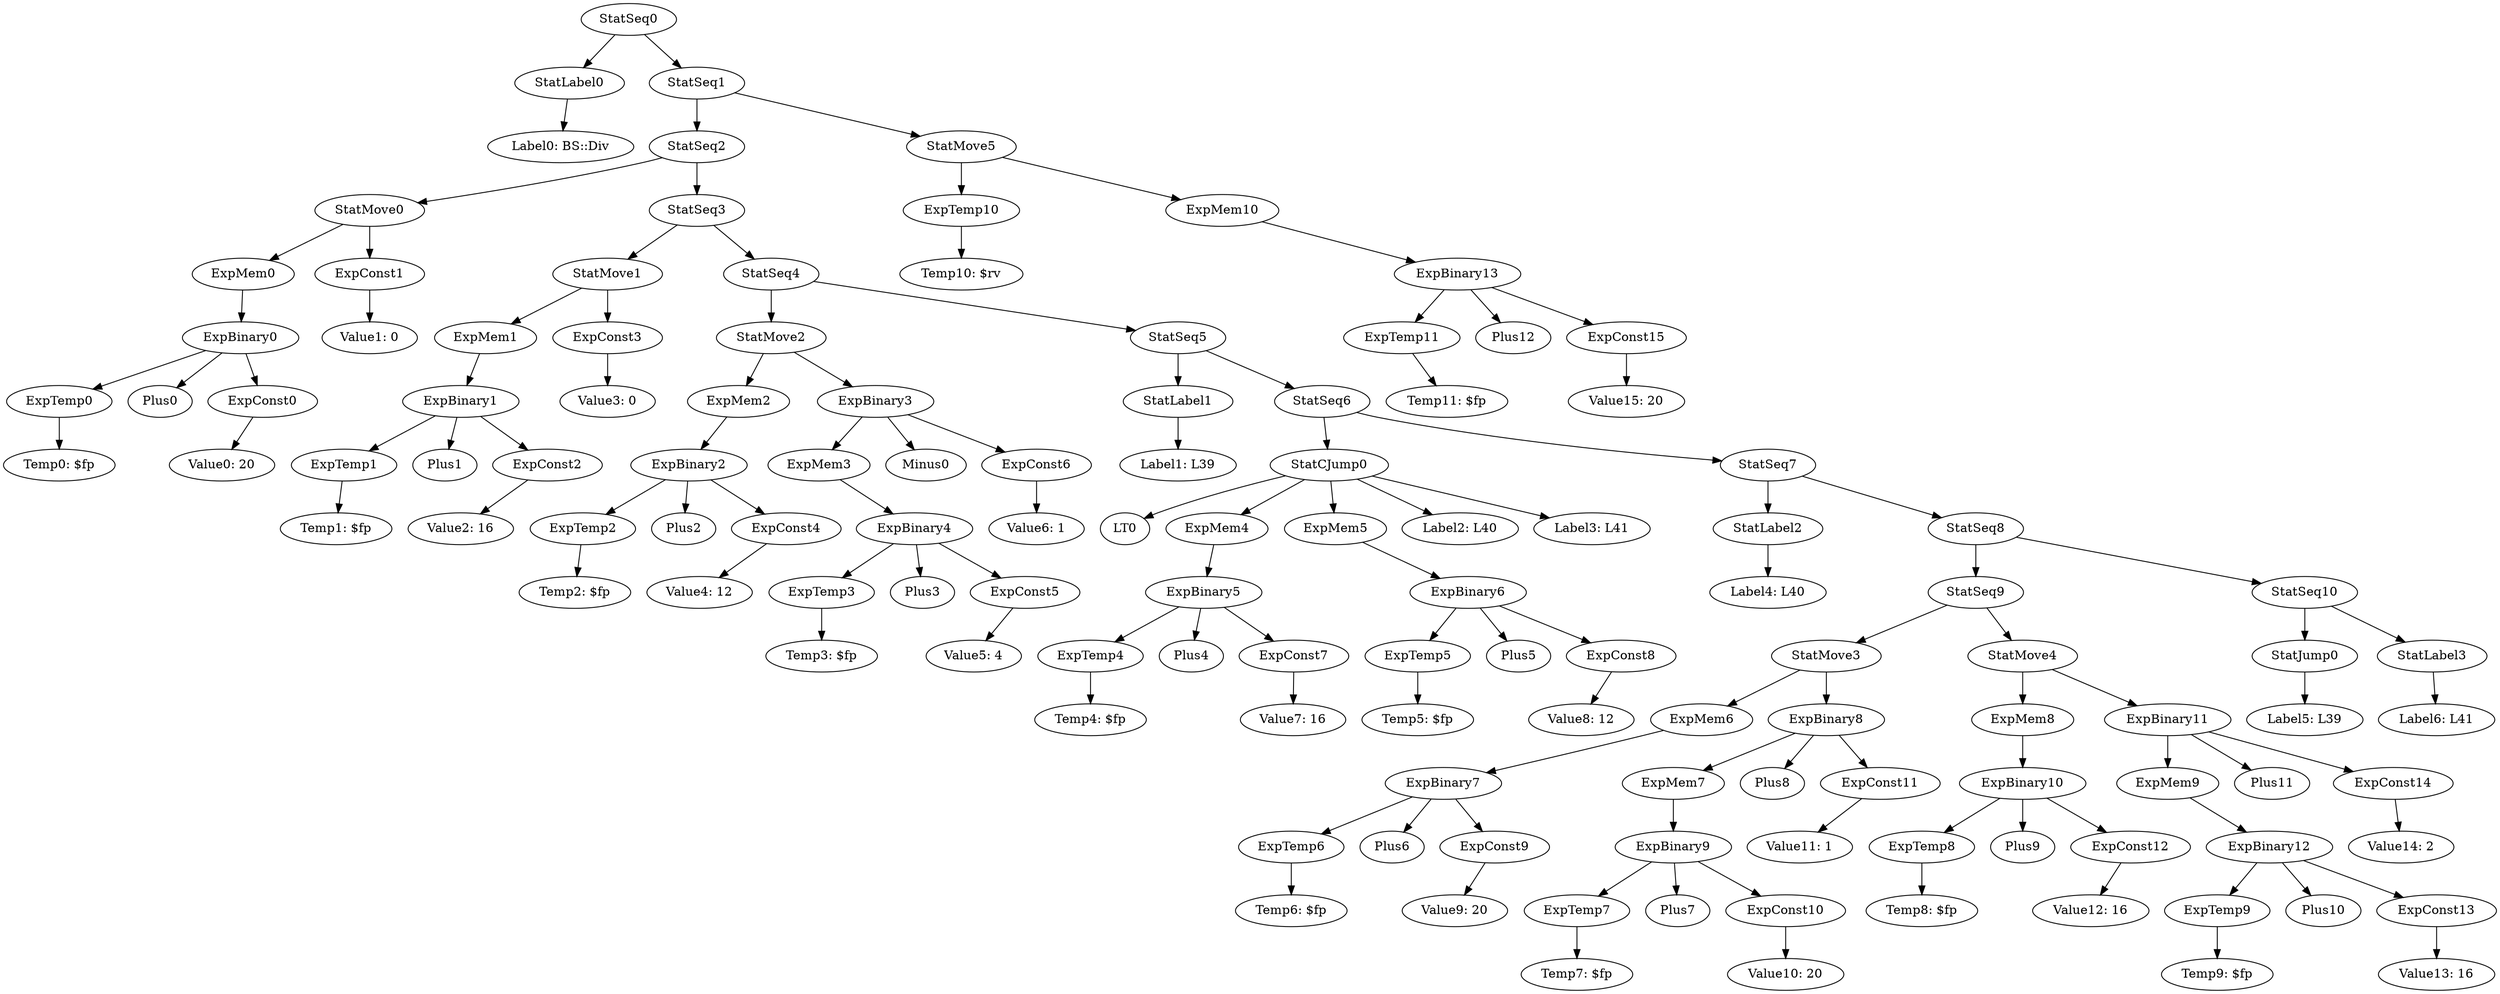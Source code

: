 digraph {
	ordering = out;
	ExpMem10 -> ExpBinary13;
	ExpBinary13 -> ExpTemp11;
	ExpBinary13 -> Plus12;
	ExpBinary13 -> ExpConst15;
	ExpTemp10 -> "Temp10: $rv";
	StatSeq10 -> StatJump0;
	StatSeq10 -> StatLabel3;
	StatJump0 -> "Label5: L39";
	ExpConst14 -> "Value14: 2";
	ExpConst13 -> "Value13: 16";
	StatSeq1 -> StatSeq2;
	StatSeq1 -> StatMove5;
	ExpMem8 -> ExpBinary10;
	ExpBinary10 -> ExpTemp8;
	ExpBinary10 -> Plus9;
	ExpBinary10 -> ExpConst12;
	StatSeq9 -> StatMove3;
	StatSeq9 -> StatMove4;
	ExpConst11 -> "Value11: 1";
	ExpBinary8 -> ExpMem7;
	ExpBinary8 -> Plus8;
	ExpBinary8 -> ExpConst11;
	StatMove4 -> ExpMem8;
	StatMove4 -> ExpBinary11;
	ExpConst10 -> "Value10: 20";
	ExpTemp9 -> "Temp9: $fp";
	ExpBinary9 -> ExpTemp7;
	ExpBinary9 -> Plus7;
	ExpBinary9 -> ExpConst10;
	StatMove3 -> ExpMem6;
	StatMove3 -> ExpBinary8;
	StatMove2 -> ExpMem2;
	StatMove2 -> ExpBinary3;
	ExpTemp2 -> "Temp2: $fp";
	ExpConst3 -> "Value3: 0";
	ExpConst7 -> "Value7: 16";
	ExpBinary0 -> ExpTemp0;
	ExpBinary0 -> Plus0;
	ExpBinary0 -> ExpConst0;
	ExpMem4 -> ExpBinary5;
	ExpConst15 -> "Value15: 20";
	ExpMem7 -> ExpBinary9;
	StatSeq3 -> StatMove1;
	StatSeq3 -> StatSeq4;
	StatMove0 -> ExpMem0;
	StatMove0 -> ExpConst1;
	ExpMem2 -> ExpBinary2;
	StatSeq4 -> StatMove2;
	StatSeq4 -> StatSeq5;
	StatLabel1 -> "Label1: L39";
	ExpTemp7 -> "Temp7: $fp";
	ExpTemp0 -> "Temp0: $fp";
	StatSeq8 -> StatSeq9;
	StatSeq8 -> StatSeq10;
	ExpTemp3 -> "Temp3: $fp";
	StatSeq6 -> StatCJump0;
	StatSeq6 -> StatSeq7;
	ExpTemp11 -> "Temp11: $fp";
	StatSeq0 -> StatLabel0;
	StatSeq0 -> StatSeq1;
	ExpTemp1 -> "Temp1: $fp";
	ExpTemp5 -> "Temp5: $fp";
	ExpConst12 -> "Value12: 16";
	ExpTemp8 -> "Temp8: $fp";
	ExpBinary7 -> ExpTemp6;
	ExpBinary7 -> Plus6;
	ExpBinary7 -> ExpConst9;
	ExpBinary12 -> ExpTemp9;
	ExpBinary12 -> Plus10;
	ExpBinary12 -> ExpConst13;
	StatSeq7 -> StatLabel2;
	StatSeq7 -> StatSeq8;
	StatLabel2 -> "Label4: L40";
	ExpBinary1 -> ExpTemp1;
	ExpBinary1 -> Plus1;
	ExpBinary1 -> ExpConst2;
	ExpMem0 -> ExpBinary0;
	ExpBinary6 -> ExpTemp5;
	ExpBinary6 -> Plus5;
	ExpBinary6 -> ExpConst8;
	StatSeq2 -> StatMove0;
	StatSeq2 -> StatSeq3;
	ExpMem9 -> ExpBinary12;
	ExpMem1 -> ExpBinary1;
	ExpConst6 -> "Value6: 1";
	StatMove1 -> ExpMem1;
	StatMove1 -> ExpConst3;
	StatSeq5 -> StatLabel1;
	StatSeq5 -> StatSeq6;
	StatCJump0 -> LT0;
	StatCJump0 -> ExpMem4;
	StatCJump0 -> ExpMem5;
	StatCJump0 -> "Label2: L40";
	StatCJump0 -> "Label3: L41";
	ExpBinary2 -> ExpTemp2;
	ExpBinary2 -> Plus2;
	ExpBinary2 -> ExpConst4;
	StatLabel0 -> "Label0: BS::Div";
	ExpMem5 -> ExpBinary6;
	ExpConst1 -> "Value1: 0";
	ExpConst0 -> "Value0: 20";
	ExpBinary4 -> ExpTemp3;
	ExpBinary4 -> Plus3;
	ExpBinary4 -> ExpConst5;
	StatMove5 -> ExpTemp10;
	StatMove5 -> ExpMem10;
	ExpConst5 -> "Value5: 4";
	ExpConst2 -> "Value2: 16";
	ExpBinary3 -> ExpMem3;
	ExpBinary3 -> Minus0;
	ExpBinary3 -> ExpConst6;
	ExpMem3 -> ExpBinary4;
	ExpTemp4 -> "Temp4: $fp";
	StatLabel3 -> "Label6: L41";
	ExpConst4 -> "Value4: 12";
	ExpConst8 -> "Value8: 12";
	ExpTemp6 -> "Temp6: $fp";
	ExpBinary11 -> ExpMem9;
	ExpBinary11 -> Plus11;
	ExpBinary11 -> ExpConst14;
	ExpBinary5 -> ExpTemp4;
	ExpBinary5 -> Plus4;
	ExpBinary5 -> ExpConst7;
	ExpConst9 -> "Value9: 20";
	ExpMem6 -> ExpBinary7;
}


